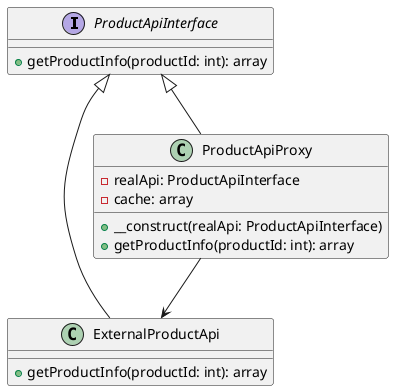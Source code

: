 @startuml
interface ProductApiInterface {
    +getProductInfo(productId: int): array
}

class ExternalProductApi {
    +getProductInfo(productId: int): array
}

class ProductApiProxy {
    -realApi: ProductApiInterface
    -cache: array
    +__construct(realApi: ProductApiInterface)
    +getProductInfo(productId: int): array
}

ProductApiInterface <|-- ExternalProductApi
ProductApiInterface <|-- ProductApiProxy
ProductApiProxy --> ExternalProductApi

@enduml